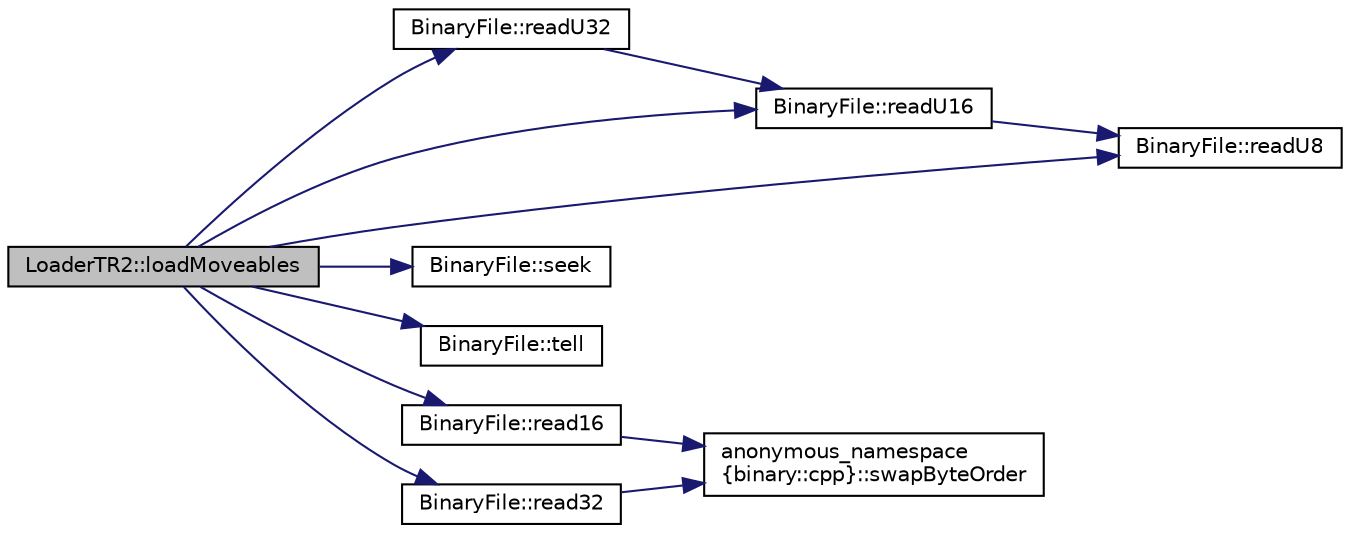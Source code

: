 digraph "LoaderTR2::loadMoveables"
{
 // INTERACTIVE_SVG=YES
  edge [fontname="Helvetica",fontsize="10",labelfontname="Helvetica",labelfontsize="10"];
  node [fontname="Helvetica",fontsize="10",shape=record];
  rankdir="LR";
  Node1 [label="LoaderTR2::loadMoveables",height=0.2,width=0.4,color="black", fillcolor="grey75", style="filled" fontcolor="black"];
  Node1 -> Node2 [color="midnightblue",fontsize="10",style="solid",fontname="Helvetica"];
  Node2 [label="BinaryFile::readU32",height=0.2,width=0.4,color="black", fillcolor="white", style="filled",URL="$class_binary_file.html#a638019e1dadd19e4d7f497c2f16afaa2"];
  Node2 -> Node3 [color="midnightblue",fontsize="10",style="solid",fontname="Helvetica"];
  Node3 [label="BinaryFile::readU16",height=0.2,width=0.4,color="black", fillcolor="white", style="filled",URL="$class_binary_file.html#abec3c5045cd871082f3baa214ac33fe3"];
  Node3 -> Node4 [color="midnightblue",fontsize="10",style="solid",fontname="Helvetica"];
  Node4 [label="BinaryFile::readU8",height=0.2,width=0.4,color="black", fillcolor="white", style="filled",URL="$class_binary_file.html#aa57a21e8c1d8310c9d66f119d49733f4"];
  Node1 -> Node4 [color="midnightblue",fontsize="10",style="solid",fontname="Helvetica"];
  Node1 -> Node3 [color="midnightblue",fontsize="10",style="solid",fontname="Helvetica"];
  Node1 -> Node5 [color="midnightblue",fontsize="10",style="solid",fontname="Helvetica"];
  Node5 [label="BinaryFile::seek",height=0.2,width=0.4,color="black", fillcolor="white", style="filled",URL="$class_binary_file.html#a7429fa2e23eabb73762ae47d3b36178a"];
  Node1 -> Node6 [color="midnightblue",fontsize="10",style="solid",fontname="Helvetica"];
  Node6 [label="BinaryFile::tell",height=0.2,width=0.4,color="black", fillcolor="white", style="filled",URL="$class_binary_file.html#abf714d8c7561654b9b935871bf482582"];
  Node1 -> Node7 [color="midnightblue",fontsize="10",style="solid",fontname="Helvetica"];
  Node7 [label="BinaryFile::read16",height=0.2,width=0.4,color="black", fillcolor="white", style="filled",URL="$class_binary_file.html#a63aa0ceaf0ed5b60d2b39ba428bd9998"];
  Node7 -> Node8 [color="midnightblue",fontsize="10",style="solid",fontname="Helvetica"];
  Node8 [label="anonymous_namespace\l\{binary::cpp\}::swapByteOrder",height=0.2,width=0.4,color="black", fillcolor="white", style="filled",URL="$namespaceanonymous__namespace_02binary_8cpp_03.html#a24a38a0266e56d9bae0d04ef3d1c70b3"];
  Node1 -> Node9 [color="midnightblue",fontsize="10",style="solid",fontname="Helvetica"];
  Node9 [label="BinaryFile::read32",height=0.2,width=0.4,color="black", fillcolor="white", style="filled",URL="$class_binary_file.html#abf381a76de9bfd187c655d84c3c106cc"];
  Node9 -> Node8 [color="midnightblue",fontsize="10",style="solid",fontname="Helvetica"];
}
